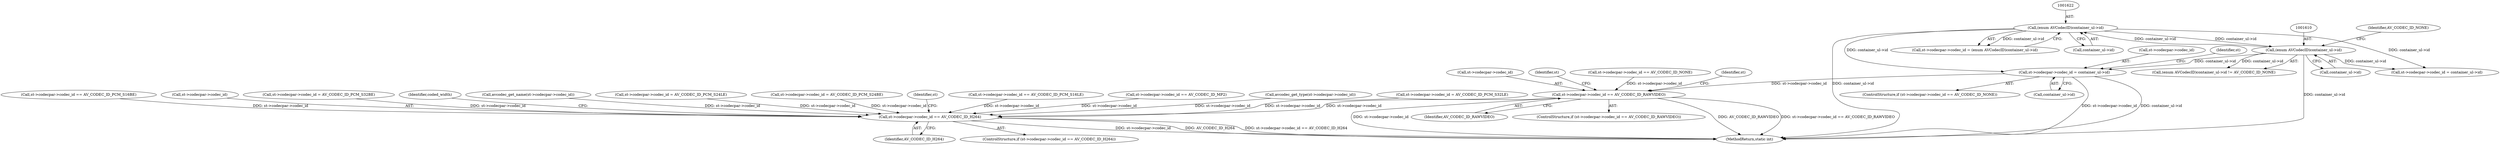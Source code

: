 digraph "0_FFmpeg_bab0716c7f4793ec42e05a5aa7e80d82a0dd4e75@pointer" {
"1001214" [label="(Call,st->codecpar->codec_id = container_ul->id)"];
"1001621" [label="(Call,(enum AVCodecID)container_ul->id)"];
"1001609" [label="(Call,(enum AVCodecID)container_ul->id)"];
"1001412" [label="(Call,st->codecpar->codec_id == AV_CODEC_ID_RAWVIDEO)"];
"1001925" [label="(Call,st->codecpar->codec_id == AV_CODEC_ID_H264)"];
"1001615" [label="(Call,st->codecpar->codec_id = (enum AVCodecID)container_ul->id)"];
"1001865" [label="(Call,avcodec_get_type(st->codecpar->codec_id))"];
"1001765" [label="(Call,st->codecpar->codec_id = AV_CODEC_ID_PCM_S32LE)"];
"1001774" [label="(Call,st->codecpar->codec_id == AV_CODEC_ID_PCM_S16BE)"];
"1001418" [label="(Identifier,AV_CODEC_ID_RAWVIDEO)"];
"1001926" [label="(Call,st->codecpar->codec_id)"];
"1001808" [label="(Call,st->codecpar->codec_id = AV_CODEC_ID_PCM_S32BE)"];
"1001516" [label="(Identifier,st)"];
"1001924" [label="(ControlStructure,if (st->codecpar->codec_id == AV_CODEC_ID_H264))"];
"1001220" [label="(Call,container_ul->id)"];
"1001207" [label="(Call,st->codecpar->codec_id == AV_CODEC_ID_NONE)"];
"1001935" [label="(Identifier,coded_width)"];
"1001215" [label="(Call,st->codecpar->codec_id)"];
"1001621" [label="(Call,(enum AVCodecID)container_ul->id)"];
"1001931" [label="(Identifier,AV_CODEC_ID_H264)"];
"1001609" [label="(Call,(enum AVCodecID)container_ul->id)"];
"1001085" [label="(Call,avcodec_get_name(st->codecpar->codec_id))"];
"1001214" [label="(Call,st->codecpar->codec_id = container_ul->id)"];
"1001614" [label="(Identifier,AV_CODEC_ID_NONE)"];
"1001611" [label="(Call,container_ul->id)"];
"1001925" [label="(Call,st->codecpar->codec_id == AV_CODEC_ID_H264)"];
"1001751" [label="(Call,st->codecpar->codec_id = AV_CODEC_ID_PCM_S24LE)"];
"1001989" [label="(MethodReturn,static int)"];
"1001423" [label="(Identifier,st)"];
"1001608" [label="(Call,(enum AVCodecID)container_ul->id != AV_CODEC_ID_NONE)"];
"1001226" [label="(Identifier,st)"];
"1001794" [label="(Call,st->codecpar->codec_id = AV_CODEC_ID_PCM_S24BE)"];
"1001206" [label="(ControlStructure,if (st->codecpar->codec_id == AV_CODEC_ID_NONE))"];
"1001968" [label="(Identifier,st)"];
"1001731" [label="(Call,st->codecpar->codec_id == AV_CODEC_ID_PCM_S16LE)"];
"1001411" [label="(ControlStructure,if (st->codecpar->codec_id == AV_CODEC_ID_RAWVIDEO))"];
"1001623" [label="(Call,container_ul->id)"];
"1001817" [label="(Call,st->codecpar->codec_id == AV_CODEC_ID_MP2)"];
"1001413" [label="(Call,st->codecpar->codec_id)"];
"1001412" [label="(Call,st->codecpar->codec_id == AV_CODEC_ID_RAWVIDEO)"];
"1001854" [label="(Call,st->codecpar->codec_id = container_ul->id)"];
"1001214" -> "1001206"  [label="AST: "];
"1001214" -> "1001220"  [label="CFG: "];
"1001215" -> "1001214"  [label="AST: "];
"1001220" -> "1001214"  [label="AST: "];
"1001226" -> "1001214"  [label="CFG: "];
"1001214" -> "1001989"  [label="DDG: st->codecpar->codec_id"];
"1001214" -> "1001989"  [label="DDG: container_ul->id"];
"1001621" -> "1001214"  [label="DDG: container_ul->id"];
"1001609" -> "1001214"  [label="DDG: container_ul->id"];
"1001214" -> "1001412"  [label="DDG: st->codecpar->codec_id"];
"1001621" -> "1001615"  [label="AST: "];
"1001621" -> "1001623"  [label="CFG: "];
"1001622" -> "1001621"  [label="AST: "];
"1001623" -> "1001621"  [label="AST: "];
"1001615" -> "1001621"  [label="CFG: "];
"1001621" -> "1001989"  [label="DDG: container_ul->id"];
"1001621" -> "1001609"  [label="DDG: container_ul->id"];
"1001621" -> "1001615"  [label="DDG: container_ul->id"];
"1001609" -> "1001621"  [label="DDG: container_ul->id"];
"1001621" -> "1001854"  [label="DDG: container_ul->id"];
"1001609" -> "1001608"  [label="AST: "];
"1001609" -> "1001611"  [label="CFG: "];
"1001610" -> "1001609"  [label="AST: "];
"1001611" -> "1001609"  [label="AST: "];
"1001614" -> "1001609"  [label="CFG: "];
"1001609" -> "1001989"  [label="DDG: container_ul->id"];
"1001609" -> "1001608"  [label="DDG: container_ul->id"];
"1001609" -> "1001854"  [label="DDG: container_ul->id"];
"1001412" -> "1001411"  [label="AST: "];
"1001412" -> "1001418"  [label="CFG: "];
"1001413" -> "1001412"  [label="AST: "];
"1001418" -> "1001412"  [label="AST: "];
"1001423" -> "1001412"  [label="CFG: "];
"1001516" -> "1001412"  [label="CFG: "];
"1001412" -> "1001989"  [label="DDG: AV_CODEC_ID_RAWVIDEO"];
"1001412" -> "1001989"  [label="DDG: st->codecpar->codec_id == AV_CODEC_ID_RAWVIDEO"];
"1001412" -> "1001989"  [label="DDG: st->codecpar->codec_id"];
"1001207" -> "1001412"  [label="DDG: st->codecpar->codec_id"];
"1001412" -> "1001925"  [label="DDG: st->codecpar->codec_id"];
"1001925" -> "1001924"  [label="AST: "];
"1001925" -> "1001931"  [label="CFG: "];
"1001926" -> "1001925"  [label="AST: "];
"1001931" -> "1001925"  [label="AST: "];
"1001935" -> "1001925"  [label="CFG: "];
"1001968" -> "1001925"  [label="CFG: "];
"1001925" -> "1001989"  [label="DDG: st->codecpar->codec_id"];
"1001925" -> "1001989"  [label="DDG: AV_CODEC_ID_H264"];
"1001925" -> "1001989"  [label="DDG: st->codecpar->codec_id == AV_CODEC_ID_H264"];
"1001765" -> "1001925"  [label="DDG: st->codecpar->codec_id"];
"1001751" -> "1001925"  [label="DDG: st->codecpar->codec_id"];
"1001085" -> "1001925"  [label="DDG: st->codecpar->codec_id"];
"1001731" -> "1001925"  [label="DDG: st->codecpar->codec_id"];
"1001808" -> "1001925"  [label="DDG: st->codecpar->codec_id"];
"1001794" -> "1001925"  [label="DDG: st->codecpar->codec_id"];
"1001865" -> "1001925"  [label="DDG: st->codecpar->codec_id"];
"1001774" -> "1001925"  [label="DDG: st->codecpar->codec_id"];
"1001817" -> "1001925"  [label="DDG: st->codecpar->codec_id"];
}
